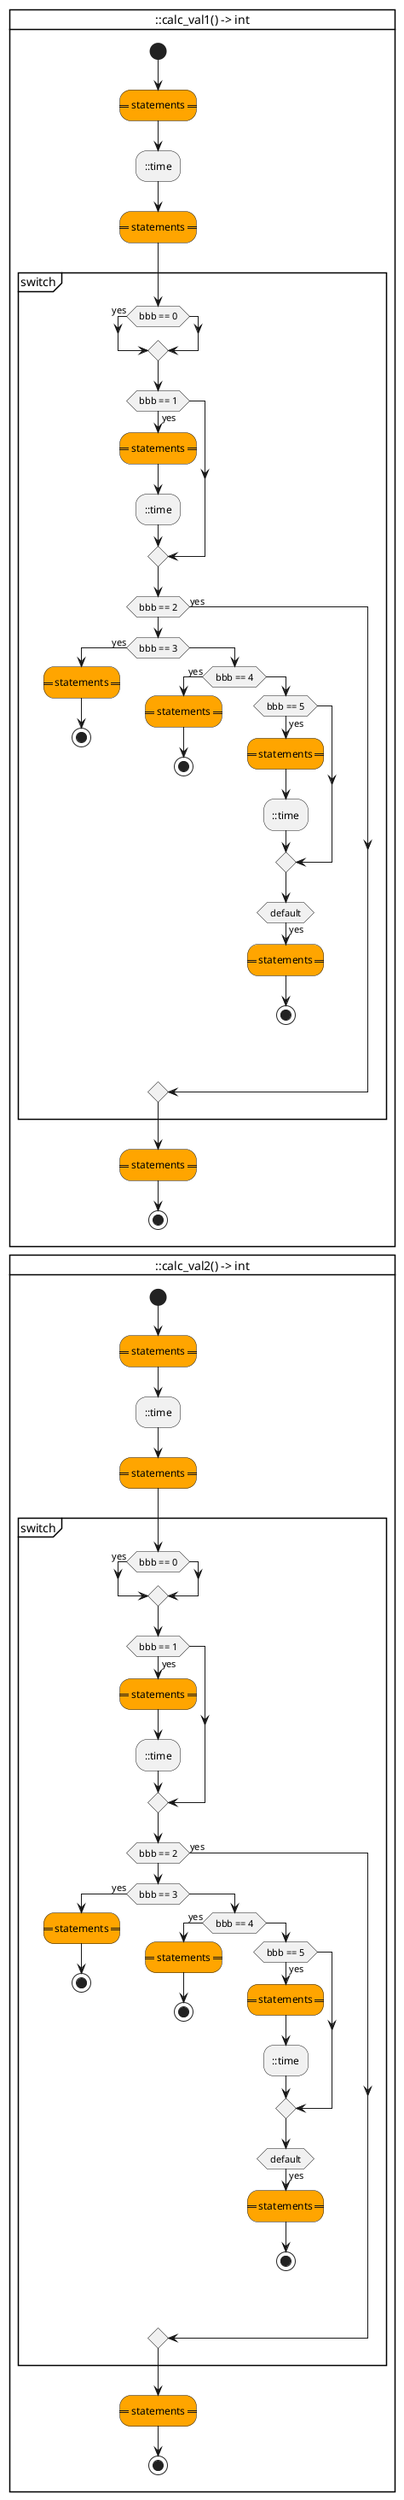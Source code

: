 @startuml

card "::calc_val1() -> int" {
    start
    #orange:== statements ==;
    :::time;
    #orange:== statements ==;

partition "switch" {
    ' case: 0 fallthrough: True
    if ( bbb == 0 ) then (yes)
    endif
    ' case: 1 fallthrough: True
    if ( bbb == 1 ) then (yes)
        #orange:== statements ==;
        :::time;
    endif
    ' case: 2 fallthrough: False
    if ( bbb == 2 ) then (yes)
    else
        ' case: 3 fallthrough: False
        if ( bbb == 3 ) then (yes)
            #orange:== statements ==;
            stop
        else
            ' case: 4 fallthrough: False
            if ( bbb == 4 ) then (yes)
                #orange:== statements ==;
                stop
            else
                ' case: 5 fallthrough: True
                if ( bbb == 5 ) then (yes)
                    #orange:== statements ==;
                    :::time;
                endif
                ' case: None fallthrough: False
                if ( default ) then (yes)
                    #orange:== statements ==;
                    stop
                else
                    -[hidden]->
                endif
            endif
        endif
    endif
}
    #orange:== statements ==;
    stop
}

card "::calc_val2() -> int" {
    start
    #orange:== statements ==;
    :::time;
    #orange:== statements ==;

partition "switch" {
    ' case: 0 fallthrough: True
    if ( bbb == 0 ) then (yes)
    endif
    ' case: 1 fallthrough: True
    if ( bbb == 1 ) then (yes)
        #orange:== statements ==;
        :::time;
    endif
    ' case: None fallthrough: False
    ' case: 2 fallthrough: False
    if ( bbb == 2 ) then (yes)
    else
        ' case: 3 fallthrough: False
        if ( bbb == 3 ) then (yes)
            #orange:== statements ==;
            stop
        else
            ' case: 4 fallthrough: False
            if ( bbb == 4 ) then (yes)
                #orange:== statements ==;
                stop
            else
                ' case: 5 fallthrough: True
                if ( bbb == 5 ) then (yes)
                    #orange:== statements ==;
                    :::time;
                endif
                if ( default ) then (yes)
                    #orange:== statements ==;
                    stop
                else
                    -[hidden]->
                endif
            endif
        endif
    endif
}
    #orange:== statements ==;
    stop
}


@enduml
